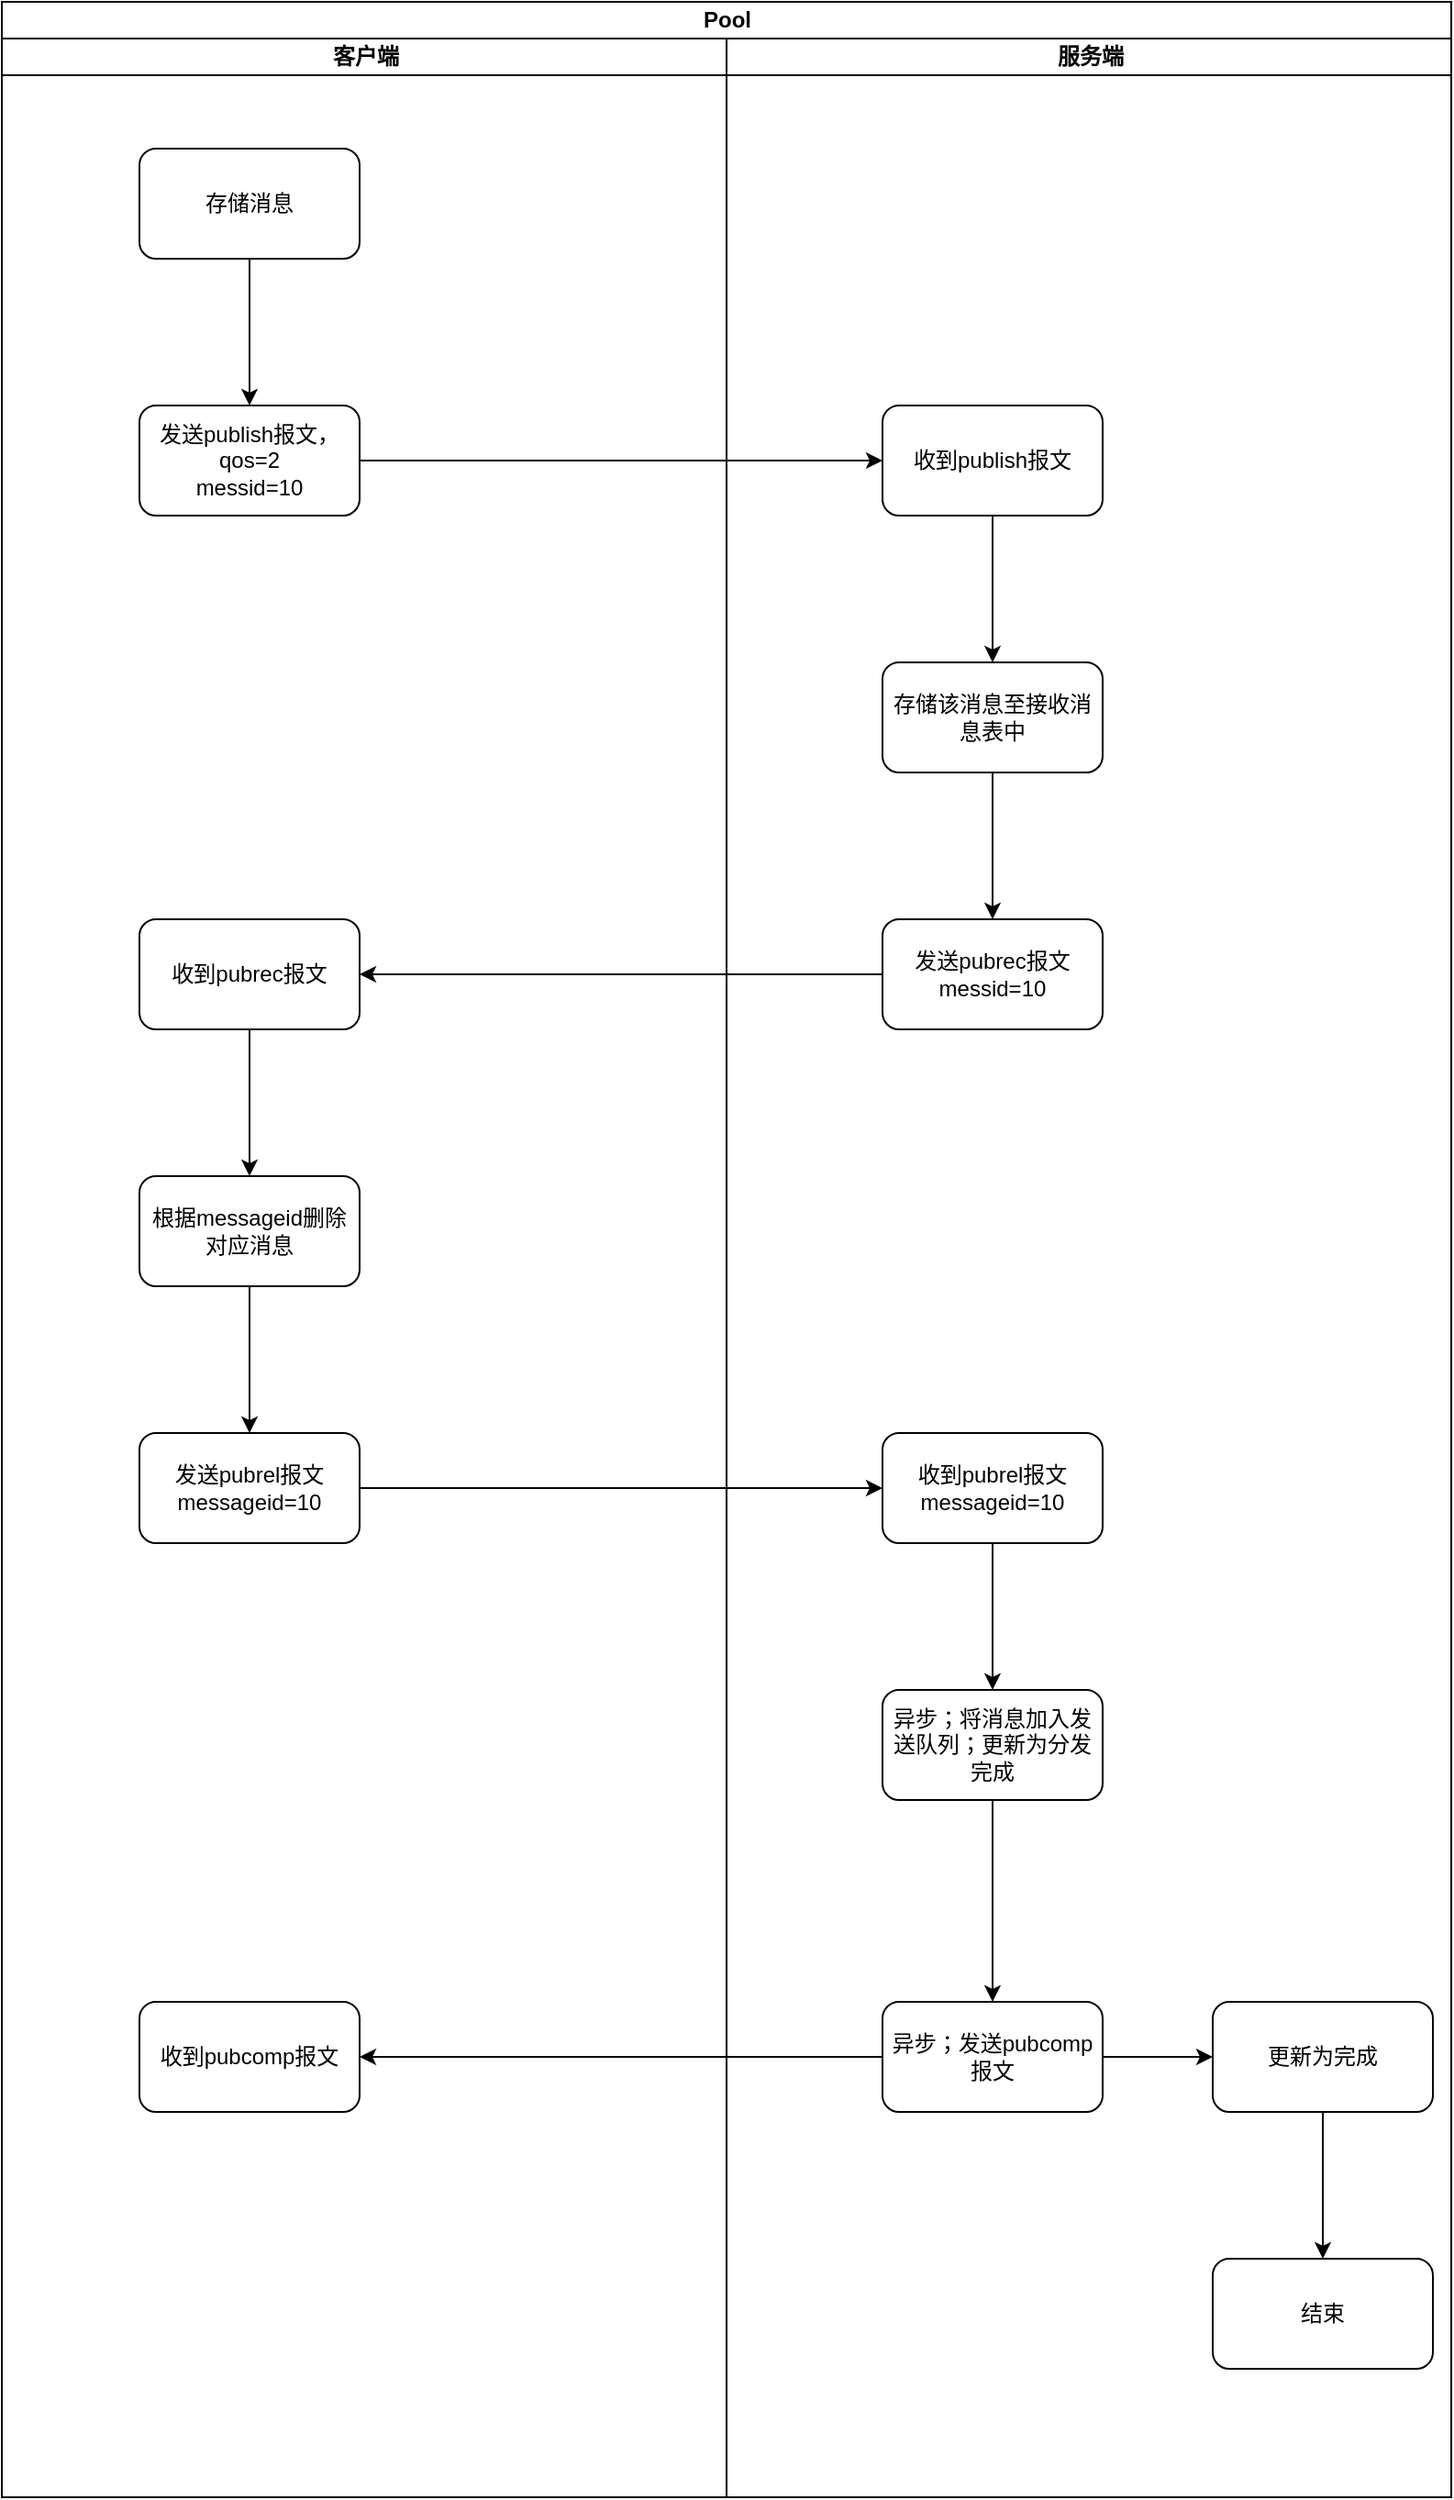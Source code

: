 <mxfile version="24.1.0" type="device" pages="3">
  <diagram name="第 1 页" id="r_o8UQvtFxvpqOVrZUgz">
    <mxGraphModel dx="1050" dy="629" grid="1" gridSize="10" guides="1" tooltips="1" connect="1" arrows="1" fold="1" page="1" pageScale="1" pageWidth="827" pageHeight="1169" math="0" shadow="0">
      <root>
        <mxCell id="0" />
        <mxCell id="1" parent="0" />
        <mxCell id="mAKHMVLMtK6Ge-_x6aDA-1" value="Pool" style="swimlane;childLayout=stackLayout;resizeParent=1;resizeParentMax=0;startSize=20;html=1;" parent="1" vertex="1">
          <mxGeometry x="240" y="180" width="790" height="1360" as="geometry" />
        </mxCell>
        <mxCell id="mAKHMVLMtK6Ge-_x6aDA-2" value="客户端" style="swimlane;startSize=20;html=1;" parent="mAKHMVLMtK6Ge-_x6aDA-1" vertex="1">
          <mxGeometry y="20" width="395" height="1340" as="geometry" />
        </mxCell>
        <mxCell id="mAKHMVLMtK6Ge-_x6aDA-7" value="" style="edgeStyle=orthogonalEdgeStyle;rounded=0;orthogonalLoop=1;jettySize=auto;html=1;" parent="mAKHMVLMtK6Ge-_x6aDA-2" source="mAKHMVLMtK6Ge-_x6aDA-5" target="mAKHMVLMtK6Ge-_x6aDA-6" edge="1">
          <mxGeometry relative="1" as="geometry" />
        </mxCell>
        <mxCell id="mAKHMVLMtK6Ge-_x6aDA-5" value="存储消息" style="rounded=1;whiteSpace=wrap;html=1;" parent="mAKHMVLMtK6Ge-_x6aDA-2" vertex="1">
          <mxGeometry x="75" y="60" width="120" height="60" as="geometry" />
        </mxCell>
        <mxCell id="mAKHMVLMtK6Ge-_x6aDA-6" value="发送publish报文，qos=2&lt;div&gt;messid=10&lt;/div&gt;" style="rounded=1;whiteSpace=wrap;html=1;" parent="mAKHMVLMtK6Ge-_x6aDA-2" vertex="1">
          <mxGeometry x="75" y="200" width="120" height="60" as="geometry" />
        </mxCell>
        <mxCell id="mAKHMVLMtK6Ge-_x6aDA-18" value="" style="edgeStyle=orthogonalEdgeStyle;rounded=0;orthogonalLoop=1;jettySize=auto;html=1;" parent="mAKHMVLMtK6Ge-_x6aDA-2" source="mAKHMVLMtK6Ge-_x6aDA-14" target="mAKHMVLMtK6Ge-_x6aDA-17" edge="1">
          <mxGeometry relative="1" as="geometry" />
        </mxCell>
        <mxCell id="mAKHMVLMtK6Ge-_x6aDA-14" value="收到pubrec报文" style="rounded=1;whiteSpace=wrap;html=1;" parent="mAKHMVLMtK6Ge-_x6aDA-2" vertex="1">
          <mxGeometry x="75" y="480" width="120" height="60" as="geometry" />
        </mxCell>
        <mxCell id="mAKHMVLMtK6Ge-_x6aDA-17" value="根据messageid删除对应消息" style="rounded=1;whiteSpace=wrap;html=1;" parent="mAKHMVLMtK6Ge-_x6aDA-2" vertex="1">
          <mxGeometry x="75" y="620" width="120" height="60" as="geometry" />
        </mxCell>
        <mxCell id="mAKHMVLMtK6Ge-_x6aDA-3" value="服务端" style="swimlane;startSize=20;html=1;" parent="mAKHMVLMtK6Ge-_x6aDA-1" vertex="1">
          <mxGeometry x="395" y="20" width="395" height="1340" as="geometry" />
        </mxCell>
        <mxCell id="mAKHMVLMtK6Ge-_x6aDA-11" value="" style="edgeStyle=orthogonalEdgeStyle;rounded=0;orthogonalLoop=1;jettySize=auto;html=1;" parent="mAKHMVLMtK6Ge-_x6aDA-3" source="mAKHMVLMtK6Ge-_x6aDA-8" target="mAKHMVLMtK6Ge-_x6aDA-10" edge="1">
          <mxGeometry relative="1" as="geometry" />
        </mxCell>
        <mxCell id="mAKHMVLMtK6Ge-_x6aDA-8" value="收到publish报文" style="rounded=1;whiteSpace=wrap;html=1;" parent="mAKHMVLMtK6Ge-_x6aDA-3" vertex="1">
          <mxGeometry x="85" y="200" width="120" height="60" as="geometry" />
        </mxCell>
        <mxCell id="mAKHMVLMtK6Ge-_x6aDA-13" value="" style="edgeStyle=orthogonalEdgeStyle;rounded=0;orthogonalLoop=1;jettySize=auto;html=1;" parent="mAKHMVLMtK6Ge-_x6aDA-3" source="mAKHMVLMtK6Ge-_x6aDA-10" target="mAKHMVLMtK6Ge-_x6aDA-12" edge="1">
          <mxGeometry relative="1" as="geometry" />
        </mxCell>
        <mxCell id="mAKHMVLMtK6Ge-_x6aDA-10" value="存储该消息至接收消息表中" style="rounded=1;whiteSpace=wrap;html=1;" parent="mAKHMVLMtK6Ge-_x6aDA-3" vertex="1">
          <mxGeometry x="85" y="340" width="120" height="60" as="geometry" />
        </mxCell>
        <mxCell id="mAKHMVLMtK6Ge-_x6aDA-12" value="发送pubrec报文&lt;div&gt;messid=10&lt;/div&gt;" style="rounded=1;whiteSpace=wrap;html=1;" parent="mAKHMVLMtK6Ge-_x6aDA-3" vertex="1">
          <mxGeometry x="85" y="480" width="120" height="60" as="geometry" />
        </mxCell>
        <mxCell id="mAKHMVLMtK6Ge-_x6aDA-24" value="" style="edgeStyle=orthogonalEdgeStyle;rounded=0;orthogonalLoop=1;jettySize=auto;html=1;" parent="mAKHMVLMtK6Ge-_x6aDA-3" source="mAKHMVLMtK6Ge-_x6aDA-21" target="mAKHMVLMtK6Ge-_x6aDA-23" edge="1">
          <mxGeometry relative="1" as="geometry" />
        </mxCell>
        <mxCell id="mAKHMVLMtK6Ge-_x6aDA-21" value="&lt;div&gt;收到pubrel报文&lt;/div&gt;&lt;div&gt;messageid=10&lt;br&gt;&lt;/div&gt;" style="rounded=1;whiteSpace=wrap;html=1;" parent="mAKHMVLMtK6Ge-_x6aDA-3" vertex="1">
          <mxGeometry x="85" y="760" width="120" height="60" as="geometry" />
        </mxCell>
        <mxCell id="1zMt2EuaKJ1wgTnv3A5y-1" style="edgeStyle=orthogonalEdgeStyle;rounded=0;orthogonalLoop=1;jettySize=auto;html=1;entryX=0.5;entryY=0;entryDx=0;entryDy=0;" parent="mAKHMVLMtK6Ge-_x6aDA-3" source="mAKHMVLMtK6Ge-_x6aDA-23" target="mAKHMVLMtK6Ge-_x6aDA-27" edge="1">
          <mxGeometry relative="1" as="geometry" />
        </mxCell>
        <mxCell id="mAKHMVLMtK6Ge-_x6aDA-23" value="异步；将消息加入发送队列；&lt;span style=&quot;background-color: initial;&quot;&gt;更新为分发完成&lt;/span&gt;" style="rounded=1;whiteSpace=wrap;html=1;" parent="mAKHMVLMtK6Ge-_x6aDA-3" vertex="1">
          <mxGeometry x="85" y="900" width="120" height="60" as="geometry" />
        </mxCell>
        <mxCell id="mAKHMVLMtK6Ge-_x6aDA-29" value="收到pubcomp报文" style="rounded=1;whiteSpace=wrap;html=1;" parent="mAKHMVLMtK6Ge-_x6aDA-3" vertex="1">
          <mxGeometry x="-320" y="1070" width="120" height="60" as="geometry" />
        </mxCell>
        <mxCell id="1zMt2EuaKJ1wgTnv3A5y-3" value="" style="edgeStyle=orthogonalEdgeStyle;rounded=0;orthogonalLoop=1;jettySize=auto;html=1;" parent="mAKHMVLMtK6Ge-_x6aDA-3" source="mAKHMVLMtK6Ge-_x6aDA-27" target="1zMt2EuaKJ1wgTnv3A5y-2" edge="1">
          <mxGeometry relative="1" as="geometry" />
        </mxCell>
        <mxCell id="mAKHMVLMtK6Ge-_x6aDA-27" value="异步；发送pubcomp报文" style="rounded=1;whiteSpace=wrap;html=1;" parent="mAKHMVLMtK6Ge-_x6aDA-3" vertex="1">
          <mxGeometry x="85" y="1070" width="120" height="60" as="geometry" />
        </mxCell>
        <mxCell id="8HQ4HJSVuBHQPhNbG2Ok-2" value="" style="edgeStyle=orthogonalEdgeStyle;rounded=0;orthogonalLoop=1;jettySize=auto;html=1;" parent="mAKHMVLMtK6Ge-_x6aDA-3" source="1zMt2EuaKJ1wgTnv3A5y-2" target="8HQ4HJSVuBHQPhNbG2Ok-1" edge="1">
          <mxGeometry relative="1" as="geometry" />
        </mxCell>
        <mxCell id="1zMt2EuaKJ1wgTnv3A5y-2" value="更新为完成" style="rounded=1;whiteSpace=wrap;html=1;" parent="mAKHMVLMtK6Ge-_x6aDA-3" vertex="1">
          <mxGeometry x="265" y="1070" width="120" height="60" as="geometry" />
        </mxCell>
        <mxCell id="mAKHMVLMtK6Ge-_x6aDA-30" value="" style="edgeStyle=orthogonalEdgeStyle;rounded=0;orthogonalLoop=1;jettySize=auto;html=1;" parent="mAKHMVLMtK6Ge-_x6aDA-3" source="mAKHMVLMtK6Ge-_x6aDA-27" target="mAKHMVLMtK6Ge-_x6aDA-29" edge="1">
          <mxGeometry relative="1" as="geometry" />
        </mxCell>
        <mxCell id="8HQ4HJSVuBHQPhNbG2Ok-1" value="结束" style="rounded=1;whiteSpace=wrap;html=1;" parent="mAKHMVLMtK6Ge-_x6aDA-3" vertex="1">
          <mxGeometry x="265" y="1210" width="120" height="60" as="geometry" />
        </mxCell>
        <mxCell id="mAKHMVLMtK6Ge-_x6aDA-9" value="" style="edgeStyle=orthogonalEdgeStyle;rounded=0;orthogonalLoop=1;jettySize=auto;html=1;" parent="mAKHMVLMtK6Ge-_x6aDA-1" source="mAKHMVLMtK6Ge-_x6aDA-6" target="mAKHMVLMtK6Ge-_x6aDA-8" edge="1">
          <mxGeometry relative="1" as="geometry" />
        </mxCell>
        <mxCell id="mAKHMVLMtK6Ge-_x6aDA-15" value="" style="edgeStyle=orthogonalEdgeStyle;rounded=0;orthogonalLoop=1;jettySize=auto;html=1;" parent="mAKHMVLMtK6Ge-_x6aDA-1" source="mAKHMVLMtK6Ge-_x6aDA-12" target="mAKHMVLMtK6Ge-_x6aDA-14" edge="1">
          <mxGeometry relative="1" as="geometry" />
        </mxCell>
        <mxCell id="mAKHMVLMtK6Ge-_x6aDA-22" value="" style="edgeStyle=orthogonalEdgeStyle;rounded=0;orthogonalLoop=1;jettySize=auto;html=1;" parent="1" source="mAKHMVLMtK6Ge-_x6aDA-19" target="mAKHMVLMtK6Ge-_x6aDA-21" edge="1">
          <mxGeometry relative="1" as="geometry" />
        </mxCell>
        <mxCell id="mAKHMVLMtK6Ge-_x6aDA-19" value="发送pubrel报文&lt;div&gt;messageid=10&lt;br&gt;&lt;/div&gt;" style="rounded=1;whiteSpace=wrap;html=1;" parent="1" vertex="1">
          <mxGeometry x="315" y="960" width="120" height="60" as="geometry" />
        </mxCell>
        <mxCell id="mAKHMVLMtK6Ge-_x6aDA-20" value="" style="edgeStyle=orthogonalEdgeStyle;rounded=0;orthogonalLoop=1;jettySize=auto;html=1;" parent="1" source="mAKHMVLMtK6Ge-_x6aDA-17" target="mAKHMVLMtK6Ge-_x6aDA-19" edge="1">
          <mxGeometry relative="1" as="geometry" />
        </mxCell>
      </root>
    </mxGraphModel>
  </diagram>
  <diagram id="Iz-9bmdeSUi0aMUltrym" name="入站消息">
    <mxGraphModel dx="1500" dy="899" grid="1" gridSize="10" guides="1" tooltips="1" connect="1" arrows="1" fold="1" page="1" pageScale="1" pageWidth="827" pageHeight="1169" math="0" shadow="0">
      <root>
        <mxCell id="0" />
        <mxCell id="1" parent="0" />
        <mxCell id="1gW2VRtvyYrI0hko0n37-1" value="服务端" style="swimlane;whiteSpace=wrap;html=1;startSize=23;" parent="1" vertex="1">
          <mxGeometry x="414" y="240" width="1330" height="1860" as="geometry" />
        </mxCell>
        <mxCell id="1gW2VRtvyYrI0hko0n37-44" value="qos=1" style="edgeStyle=orthogonalEdgeStyle;rounded=0;orthogonalLoop=1;jettySize=auto;html=1;entryX=0.5;entryY=0;entryDx=0;entryDy=0;" parent="1gW2VRtvyYrI0hko0n37-1" source="1gW2VRtvyYrI0hko0n37-46" target="1gW2VRtvyYrI0hko0n37-57" edge="1">
          <mxGeometry relative="1" as="geometry">
            <mxPoint x="450" y="440.0" as="targetPoint" />
          </mxGeometry>
        </mxCell>
        <mxCell id="X0EUJa06m1-xp4byixtA-36" value="" style="edgeStyle=orthogonalEdgeStyle;rounded=0;orthogonalLoop=1;jettySize=auto;html=1;" edge="1" parent="1gW2VRtvyYrI0hko0n37-1" source="1gW2VRtvyYrI0hko0n37-46" target="X0EUJa06m1-xp4byixtA-35">
          <mxGeometry relative="1" as="geometry" />
        </mxCell>
        <mxCell id="X0EUJa06m1-xp4byixtA-44" value="qos=2" style="edgeLabel;html=1;align=center;verticalAlign=middle;resizable=0;points=[];" vertex="1" connectable="0" parent="X0EUJa06m1-xp4byixtA-36">
          <mxGeometry x="-0.124" y="2" relative="1" as="geometry">
            <mxPoint as="offset" />
          </mxGeometry>
        </mxCell>
        <mxCell id="1gW2VRtvyYrI0hko0n37-46" value="收到publish消息" style="rounded=1;whiteSpace=wrap;html=1;" parent="1gW2VRtvyYrI0hko0n37-1" vertex="1">
          <mxGeometry x="390" y="300" width="120" height="60" as="geometry" />
        </mxCell>
        <mxCell id="X0EUJa06m1-xp4byixtA-16" value="" style="edgeStyle=orthogonalEdgeStyle;rounded=0;orthogonalLoop=1;jettySize=auto;html=1;" edge="1" parent="1gW2VRtvyYrI0hko0n37-1" source="1gW2VRtvyYrI0hko0n37-57" target="X0EUJa06m1-xp4byixtA-11">
          <mxGeometry relative="1" as="geometry" />
        </mxCell>
        <mxCell id="1gW2VRtvyYrI0hko0n37-57" value="按messageId、clientId、未完成查询消息" style="rounded=1;whiteSpace=wrap;html=1;" parent="1gW2VRtvyYrI0hko0n37-1" vertex="1">
          <mxGeometry x="390" y="450" width="120" height="70" as="geometry" />
        </mxCell>
        <mxCell id="X0EUJa06m1-xp4byixtA-9" value="否" style="edgeStyle=orthogonalEdgeStyle;rounded=0;orthogonalLoop=1;jettySize=auto;html=1;" edge="1" parent="1gW2VRtvyYrI0hko0n37-1" source="X0EUJa06m1-xp4byixtA-11" target="X0EUJa06m1-xp4byixtA-12">
          <mxGeometry relative="1" as="geometry" />
        </mxCell>
        <mxCell id="X0EUJa06m1-xp4byixtA-30" value="" style="edgeStyle=orthogonalEdgeStyle;rounded=0;orthogonalLoop=1;jettySize=auto;html=1;" edge="1" parent="1gW2VRtvyYrI0hko0n37-1" source="X0EUJa06m1-xp4byixtA-11" target="X0EUJa06m1-xp4byixtA-29">
          <mxGeometry relative="1" as="geometry" />
        </mxCell>
        <mxCell id="X0EUJa06m1-xp4byixtA-31" value="是" style="edgeLabel;html=1;align=center;verticalAlign=middle;resizable=0;points=[];" vertex="1" connectable="0" parent="X0EUJa06m1-xp4byixtA-30">
          <mxGeometry x="-0.15" y="-1" relative="1" as="geometry">
            <mxPoint as="offset" />
          </mxGeometry>
        </mxCell>
        <mxCell id="X0EUJa06m1-xp4byixtA-11" value="消息是否存在" style="rounded=1;whiteSpace=wrap;html=1;" vertex="1" parent="1gW2VRtvyYrI0hko0n37-1">
          <mxGeometry x="390" y="590" width="120" height="70" as="geometry" />
        </mxCell>
        <mxCell id="kxr4eILlTsXIrx0KBxXS-9" style="rounded=0;orthogonalLoop=1;jettySize=auto;html=1;exitX=0;exitY=1;exitDx=0;exitDy=0;entryX=1;entryY=0;entryDx=0;entryDy=0;" edge="1" parent="1gW2VRtvyYrI0hko0n37-1" source="X0EUJa06m1-xp4byixtA-12" target="kxr4eILlTsXIrx0KBxXS-4">
          <mxGeometry relative="1" as="geometry" />
        </mxCell>
        <mxCell id="X0EUJa06m1-xp4byixtA-12" value="作为新消息从处理：&lt;div&gt;增加分发消息的调度任务&lt;/div&gt;" style="rounded=1;whiteSpace=wrap;html=1;" vertex="1" parent="1gW2VRtvyYrI0hko0n37-1">
          <mxGeometry x="390" y="740" width="120" height="70" as="geometry" />
        </mxCell>
        <mxCell id="X0EUJa06m1-xp4byixtA-17" value="结束" style="rounded=1;whiteSpace=wrap;html=1;" vertex="1" parent="1gW2VRtvyYrI0hko0n37-1">
          <mxGeometry x="390" y="890" width="120" height="70" as="geometry" />
        </mxCell>
        <mxCell id="X0EUJa06m1-xp4byixtA-48" value="" style="edgeStyle=orthogonalEdgeStyle;rounded=0;orthogonalLoop=1;jettySize=auto;html=1;" edge="1" parent="1gW2VRtvyYrI0hko0n37-1" source="X0EUJa06m1-xp4byixtA-29" target="X0EUJa06m1-xp4byixtA-38">
          <mxGeometry relative="1" as="geometry" />
        </mxCell>
        <mxCell id="X0EUJa06m1-xp4byixtA-49" value="是" style="edgeLabel;html=1;align=center;verticalAlign=middle;resizable=0;points=[];" vertex="1" connectable="0" parent="X0EUJa06m1-xp4byixtA-48">
          <mxGeometry x="-0.066" y="1" relative="1" as="geometry">
            <mxPoint y="1" as="offset" />
          </mxGeometry>
        </mxCell>
        <mxCell id="kxr4eILlTsXIrx0KBxXS-8" style="edgeStyle=orthogonalEdgeStyle;rounded=0;orthogonalLoop=1;jettySize=auto;html=1;exitX=0;exitY=0.5;exitDx=0;exitDy=0;entryX=0.5;entryY=1;entryDx=0;entryDy=0;" edge="1" parent="1gW2VRtvyYrI0hko0n37-1" source="X0EUJa06m1-xp4byixtA-29" target="X0EUJa06m1-xp4byixtA-17">
          <mxGeometry relative="1" as="geometry">
            <Array as="points">
              <mxPoint x="90" y="625" />
              <mxPoint x="90" y="980" />
              <mxPoint x="450" y="980" />
            </Array>
          </mxGeometry>
        </mxCell>
        <mxCell id="X0EUJa06m1-xp4byixtA-29" value="消息的qos与报文的是否一致" style="rounded=1;whiteSpace=wrap;html=1;" vertex="1" parent="1gW2VRtvyYrI0hko0n37-1">
          <mxGeometry x="190" y="590" width="120" height="70" as="geometry" />
        </mxCell>
        <mxCell id="X0EUJa06m1-xp4byixtA-51" value="" style="edgeStyle=orthogonalEdgeStyle;rounded=0;orthogonalLoop=1;jettySize=auto;html=1;" edge="1" parent="1gW2VRtvyYrI0hko0n37-1" source="X0EUJa06m1-xp4byixtA-35" target="X0EUJa06m1-xp4byixtA-50">
          <mxGeometry relative="1" as="geometry" />
        </mxCell>
        <mxCell id="X0EUJa06m1-xp4byixtA-35" value="按messageId、clientId、未完成查询消息" style="rounded=1;whiteSpace=wrap;html=1;" vertex="1" parent="1gW2VRtvyYrI0hko0n37-1">
          <mxGeometry x="590" y="300" width="120" height="60" as="geometry" />
        </mxCell>
        <mxCell id="kxr4eILlTsXIrx0KBxXS-1" value="" style="edgeStyle=orthogonalEdgeStyle;rounded=0;orthogonalLoop=1;jettySize=auto;html=1;" edge="1" parent="1gW2VRtvyYrI0hko0n37-1" source="X0EUJa06m1-xp4byixtA-38" target="X0EUJa06m1-xp4byixtA-12">
          <mxGeometry relative="1" as="geometry" />
        </mxCell>
        <mxCell id="kxr4eILlTsXIrx0KBxXS-2" value="是" style="edgeLabel;html=1;align=center;verticalAlign=middle;resizable=0;points=[];" vertex="1" connectable="0" parent="kxr4eILlTsXIrx0KBxXS-1">
          <mxGeometry x="-0.035" relative="1" as="geometry">
            <mxPoint as="offset" />
          </mxGeometry>
        </mxCell>
        <mxCell id="kxr4eILlTsXIrx0KBxXS-5" value="" style="edgeStyle=orthogonalEdgeStyle;rounded=0;orthogonalLoop=1;jettySize=auto;html=1;" edge="1" parent="1gW2VRtvyYrI0hko0n37-1" source="X0EUJa06m1-xp4byixtA-38" target="kxr4eILlTsXIrx0KBxXS-4">
          <mxGeometry relative="1" as="geometry" />
        </mxCell>
        <mxCell id="kxr4eILlTsXIrx0KBxXS-6" value="否" style="edgeLabel;html=1;align=center;verticalAlign=middle;resizable=0;points=[];" vertex="1" connectable="0" parent="kxr4eILlTsXIrx0KBxXS-5">
          <mxGeometry x="0.005" y="-5" relative="1" as="geometry">
            <mxPoint as="offset" />
          </mxGeometry>
        </mxCell>
        <mxCell id="X0EUJa06m1-xp4byixtA-38" value="是否发送puback" style="rounded=1;whiteSpace=wrap;html=1;" vertex="1" parent="1gW2VRtvyYrI0hko0n37-1">
          <mxGeometry x="190" y="740" width="120" height="70" as="geometry" />
        </mxCell>
        <mxCell id="X0EUJa06m1-xp4byixtA-57" value="" style="edgeStyle=orthogonalEdgeStyle;rounded=0;orthogonalLoop=1;jettySize=auto;html=1;" edge="1" parent="1gW2VRtvyYrI0hko0n37-1" source="X0EUJa06m1-xp4byixtA-50" target="X0EUJa06m1-xp4byixtA-56">
          <mxGeometry relative="1" as="geometry" />
        </mxCell>
        <mxCell id="X0EUJa06m1-xp4byixtA-58" value="是" style="edgeLabel;html=1;align=center;verticalAlign=middle;resizable=0;points=[];" vertex="1" connectable="0" parent="X0EUJa06m1-xp4byixtA-57">
          <mxGeometry x="-0.283" relative="1" as="geometry">
            <mxPoint as="offset" />
          </mxGeometry>
        </mxCell>
        <mxCell id="X0EUJa06m1-xp4byixtA-60" value="" style="edgeStyle=orthogonalEdgeStyle;rounded=0;orthogonalLoop=1;jettySize=auto;html=1;" edge="1" parent="1gW2VRtvyYrI0hko0n37-1" source="X0EUJa06m1-xp4byixtA-50" target="X0EUJa06m1-xp4byixtA-59">
          <mxGeometry relative="1" as="geometry" />
        </mxCell>
        <mxCell id="X0EUJa06m1-xp4byixtA-61" value="否" style="edgeLabel;html=1;align=center;verticalAlign=middle;resizable=0;points=[];" vertex="1" connectable="0" parent="X0EUJa06m1-xp4byixtA-60">
          <mxGeometry x="-0.045" y="1" relative="1" as="geometry">
            <mxPoint as="offset" />
          </mxGeometry>
        </mxCell>
        <mxCell id="X0EUJa06m1-xp4byixtA-50" value="消息是否存在" style="rounded=1;whiteSpace=wrap;html=1;" vertex="1" parent="1gW2VRtvyYrI0hko0n37-1">
          <mxGeometry x="590" y="455" width="120" height="60" as="geometry" />
        </mxCell>
        <mxCell id="kxr4eILlTsXIrx0KBxXS-12" value="" style="edgeStyle=orthogonalEdgeStyle;rounded=0;orthogonalLoop=1;jettySize=auto;html=1;entryX=0.5;entryY=0;entryDx=0;entryDy=0;" edge="1" parent="1gW2VRtvyYrI0hko0n37-1" source="X0EUJa06m1-xp4byixtA-56" target="kxr4eILlTsXIrx0KBxXS-17">
          <mxGeometry relative="1" as="geometry">
            <mxPoint x="650" y="735" as="targetPoint" />
          </mxGeometry>
        </mxCell>
        <mxCell id="kxr4eILlTsXIrx0KBxXS-14" value="是" style="edgeLabel;html=1;align=center;verticalAlign=middle;resizable=0;points=[];" vertex="1" connectable="0" parent="kxr4eILlTsXIrx0KBxXS-12">
          <mxGeometry x="-0.199" y="-1" relative="1" as="geometry">
            <mxPoint as="offset" />
          </mxGeometry>
        </mxCell>
        <mxCell id="WIpSAVuzxPtCRvBmLZ0k-4" style="edgeStyle=orthogonalEdgeStyle;rounded=0;orthogonalLoop=1;jettySize=auto;html=1;exitX=0;exitY=0.5;exitDx=0;exitDy=0;entryX=1;entryY=0.5;entryDx=0;entryDy=0;" edge="1" parent="1gW2VRtvyYrI0hko0n37-1" source="X0EUJa06m1-xp4byixtA-56" target="X0EUJa06m1-xp4byixtA-17">
          <mxGeometry relative="1" as="geometry" />
        </mxCell>
        <mxCell id="WIpSAVuzxPtCRvBmLZ0k-5" value="否" style="edgeLabel;html=1;align=center;verticalAlign=middle;resizable=0;points=[];" vertex="1" connectable="0" parent="WIpSAVuzxPtCRvBmLZ0k-4">
          <mxGeometry x="-0.317" y="-1" relative="1" as="geometry">
            <mxPoint as="offset" />
          </mxGeometry>
        </mxCell>
        <mxCell id="X0EUJa06m1-xp4byixtA-56" value="消息的qos与报文的是否一致" style="rounded=1;whiteSpace=wrap;html=1;" vertex="1" parent="1gW2VRtvyYrI0hko0n37-1">
          <mxGeometry x="590" y="595" width="120" height="60" as="geometry" />
        </mxCell>
        <mxCell id="WIpSAVuzxPtCRvBmLZ0k-6" style="edgeStyle=orthogonalEdgeStyle;rounded=0;orthogonalLoop=1;jettySize=auto;html=1;entryX=1;entryY=0.5;entryDx=0;entryDy=0;" edge="1" parent="1gW2VRtvyYrI0hko0n37-1" source="X0EUJa06m1-xp4byixtA-59" target="kxr4eILlTsXIrx0KBxXS-17">
          <mxGeometry relative="1" as="geometry">
            <Array as="points">
              <mxPoint x="850" y="770" />
            </Array>
          </mxGeometry>
        </mxCell>
        <mxCell id="X0EUJa06m1-xp4byixtA-59" value="存入receive_message表" style="rounded=1;whiteSpace=wrap;html=1;" vertex="1" parent="1gW2VRtvyYrI0hko0n37-1">
          <mxGeometry x="790" y="455" width="120" height="60" as="geometry" />
        </mxCell>
        <mxCell id="X0EUJa06m1-xp4byixtA-70" value="" style="edgeStyle=orthogonalEdgeStyle;rounded=0;orthogonalLoop=1;jettySize=auto;html=1;" edge="1" parent="1gW2VRtvyYrI0hko0n37-1" source="X0EUJa06m1-xp4byixtA-67" target="X0EUJa06m1-xp4byixtA-69">
          <mxGeometry relative="1" as="geometry" />
        </mxCell>
        <mxCell id="X0EUJa06m1-xp4byixtA-67" value="收到pubrel消息" style="rounded=1;whiteSpace=wrap;html=1;" vertex="1" parent="1gW2VRtvyYrI0hko0n37-1">
          <mxGeometry x="390.0" y="1110" width="120" height="60" as="geometry" />
        </mxCell>
        <mxCell id="X0EUJa06m1-xp4byixtA-95" value="" style="edgeStyle=orthogonalEdgeStyle;rounded=0;orthogonalLoop=1;jettySize=auto;html=1;" edge="1" parent="1gW2VRtvyYrI0hko0n37-1" source="X0EUJa06m1-xp4byixtA-69" target="X0EUJa06m1-xp4byixtA-94">
          <mxGeometry relative="1" as="geometry" />
        </mxCell>
        <mxCell id="X0EUJa06m1-xp4byixtA-69" value="按照clientId、mesageId、未完成查询消息" style="rounded=1;whiteSpace=wrap;html=1;" vertex="1" parent="1gW2VRtvyYrI0hko0n37-1">
          <mxGeometry x="390.0" y="1250" width="120" height="60" as="geometry" />
        </mxCell>
        <mxCell id="X0EUJa06m1-xp4byixtA-97" value="" style="edgeStyle=orthogonalEdgeStyle;rounded=0;orthogonalLoop=1;jettySize=auto;html=1;" edge="1" parent="1gW2VRtvyYrI0hko0n37-1" source="X0EUJa06m1-xp4byixtA-94" target="X0EUJa06m1-xp4byixtA-96">
          <mxGeometry relative="1" as="geometry" />
        </mxCell>
        <mxCell id="X0EUJa06m1-xp4byixtA-101" value="是" style="edgeLabel;html=1;align=center;verticalAlign=middle;resizable=0;points=[];" vertex="1" connectable="0" parent="X0EUJa06m1-xp4byixtA-97">
          <mxGeometry x="-0.153" relative="1" as="geometry">
            <mxPoint as="offset" />
          </mxGeometry>
        </mxCell>
        <mxCell id="X0EUJa06m1-xp4byixtA-99" value="" style="edgeStyle=orthogonalEdgeStyle;rounded=0;orthogonalLoop=1;jettySize=auto;html=1;" edge="1" parent="1gW2VRtvyYrI0hko0n37-1" source="X0EUJa06m1-xp4byixtA-94" target="X0EUJa06m1-xp4byixtA-98">
          <mxGeometry relative="1" as="geometry" />
        </mxCell>
        <mxCell id="X0EUJa06m1-xp4byixtA-100" value="否" style="edgeLabel;html=1;align=center;verticalAlign=middle;resizable=0;points=[];" vertex="1" connectable="0" parent="X0EUJa06m1-xp4byixtA-99">
          <mxGeometry x="-0.278" y="3" relative="1" as="geometry">
            <mxPoint as="offset" />
          </mxGeometry>
        </mxCell>
        <mxCell id="X0EUJa06m1-xp4byixtA-94" value="消息是否存在" style="rounded=1;whiteSpace=wrap;html=1;" vertex="1" parent="1gW2VRtvyYrI0hko0n37-1">
          <mxGeometry x="390.0" y="1390" width="120" height="60" as="geometry" />
        </mxCell>
        <mxCell id="WIpSAVuzxPtCRvBmLZ0k-10" value="" style="edgeStyle=orthogonalEdgeStyle;rounded=0;orthogonalLoop=1;jettySize=auto;html=1;entryX=0;entryY=0.5;entryDx=0;entryDy=0;" edge="1" parent="1gW2VRtvyYrI0hko0n37-1" source="X0EUJa06m1-xp4byixtA-96" target="WIpSAVuzxPtCRvBmLZ0k-16">
          <mxGeometry relative="1" as="geometry">
            <mxPoint x="450.0" y="1670" as="targetPoint" />
            <Array as="points">
              <mxPoint x="450" y="1700" />
            </Array>
          </mxGeometry>
        </mxCell>
        <mxCell id="WIpSAVuzxPtCRvBmLZ0k-11" value="是" style="edgeLabel;html=1;align=center;verticalAlign=middle;resizable=0;points=[];" vertex="1" connectable="0" parent="WIpSAVuzxPtCRvBmLZ0k-10">
          <mxGeometry x="0.2" y="4" relative="1" as="geometry">
            <mxPoint as="offset" />
          </mxGeometry>
        </mxCell>
        <mxCell id="WIpSAVuzxPtCRvBmLZ0k-13" value="" style="edgeStyle=orthogonalEdgeStyle;rounded=0;orthogonalLoop=1;jettySize=auto;html=1;" edge="1" parent="1gW2VRtvyYrI0hko0n37-1" source="X0EUJa06m1-xp4byixtA-96" target="WIpSAVuzxPtCRvBmLZ0k-12">
          <mxGeometry relative="1" as="geometry" />
        </mxCell>
        <mxCell id="WIpSAVuzxPtCRvBmLZ0k-14" value="否" style="edgeLabel;html=1;align=center;verticalAlign=middle;resizable=0;points=[];" vertex="1" connectable="0" parent="WIpSAVuzxPtCRvBmLZ0k-13">
          <mxGeometry x="-0.109" relative="1" as="geometry">
            <mxPoint as="offset" />
          </mxGeometry>
        </mxCell>
        <mxCell id="X0EUJa06m1-xp4byixtA-96" value="是否已收到pubrel" style="rounded=1;whiteSpace=wrap;html=1;" vertex="1" parent="1gW2VRtvyYrI0hko0n37-1">
          <mxGeometry x="390.0" y="1530" width="120" height="60" as="geometry" />
        </mxCell>
        <mxCell id="X0EUJa06m1-xp4byixtA-98" value="结束" style="rounded=1;whiteSpace=wrap;html=1;" vertex="1" parent="1gW2VRtvyYrI0hko0n37-1">
          <mxGeometry x="590.0" y="1390" width="120" height="60" as="geometry" />
        </mxCell>
        <mxCell id="kxr4eILlTsXIrx0KBxXS-7" value="" style="edgeStyle=orthogonalEdgeStyle;rounded=0;orthogonalLoop=1;jettySize=auto;html=1;" edge="1" parent="1gW2VRtvyYrI0hko0n37-1" source="kxr4eILlTsXIrx0KBxXS-4" target="X0EUJa06m1-xp4byixtA-17">
          <mxGeometry relative="1" as="geometry" />
        </mxCell>
        <mxCell id="kxr4eILlTsXIrx0KBxXS-4" value="发送 puback；成功发送后将状态置为已发送；置为已完成" style="rounded=1;whiteSpace=wrap;html=1;" vertex="1" parent="1gW2VRtvyYrI0hko0n37-1">
          <mxGeometry x="190" y="890" width="120" height="70" as="geometry" />
        </mxCell>
        <mxCell id="WIpSAVuzxPtCRvBmLZ0k-7" style="edgeStyle=orthogonalEdgeStyle;rounded=0;orthogonalLoop=1;jettySize=auto;html=1;entryX=1;entryY=0.5;entryDx=0;entryDy=0;" edge="1" parent="1gW2VRtvyYrI0hko0n37-1" source="kxr4eILlTsXIrx0KBxXS-17" target="X0EUJa06m1-xp4byixtA-17">
          <mxGeometry relative="1" as="geometry">
            <Array as="points">
              <mxPoint x="646" y="925" />
            </Array>
          </mxGeometry>
        </mxCell>
        <mxCell id="kxr4eILlTsXIrx0KBxXS-17" value="重新发送PUBREC报文" style="rounded=1;whiteSpace=wrap;html=1;" vertex="1" parent="1gW2VRtvyYrI0hko0n37-1">
          <mxGeometry x="590" y="740" width="120" height="60" as="geometry" />
        </mxCell>
        <mxCell id="WIpSAVuzxPtCRvBmLZ0k-17" value="" style="edgeStyle=orthogonalEdgeStyle;rounded=0;orthogonalLoop=1;jettySize=auto;html=1;" edge="1" parent="1gW2VRtvyYrI0hko0n37-1" source="WIpSAVuzxPtCRvBmLZ0k-12" target="WIpSAVuzxPtCRvBmLZ0k-16">
          <mxGeometry relative="1" as="geometry" />
        </mxCell>
        <mxCell id="WIpSAVuzxPtCRvBmLZ0k-12" value="增加消息分发异步任务，并置为以收到pubrel" style="rounded=1;whiteSpace=wrap;html=1;" vertex="1" parent="1gW2VRtvyYrI0hko0n37-1">
          <mxGeometry x="590.0" y="1530" width="120" height="60" as="geometry" />
        </mxCell>
        <mxCell id="WIpSAVuzxPtCRvBmLZ0k-19" style="edgeStyle=orthogonalEdgeStyle;rounded=0;orthogonalLoop=1;jettySize=auto;html=1;entryX=1;entryY=0.5;entryDx=0;entryDy=0;" edge="1" parent="1gW2VRtvyYrI0hko0n37-1" source="WIpSAVuzxPtCRvBmLZ0k-16" target="X0EUJa06m1-xp4byixtA-98">
          <mxGeometry relative="1" as="geometry">
            <Array as="points">
              <mxPoint x="776" y="1700" />
              <mxPoint x="776" y="1420" />
            </Array>
          </mxGeometry>
        </mxCell>
        <mxCell id="WIpSAVuzxPtCRvBmLZ0k-16" value="发送pubcomp；成功发送后，将状态置为已发送；置为已完成" style="rounded=1;whiteSpace=wrap;html=1;" vertex="1" parent="1gW2VRtvyYrI0hko0n37-1">
          <mxGeometry x="590.0" y="1670" width="120" height="60" as="geometry" />
        </mxCell>
        <mxCell id="L8RIJBLnHmYHky14_Mc6-2" value="客户端" style="swimlane;whiteSpace=wrap;html=1;" parent="1" vertex="1">
          <mxGeometry x="70" y="240" width="340" height="1860" as="geometry" />
        </mxCell>
        <mxCell id="L8RIJBLnHmYHky14_Mc6-1" value="发送publish消息" style="rounded=1;whiteSpace=wrap;html=1;" parent="L8RIJBLnHmYHky14_Mc6-2" vertex="1">
          <mxGeometry x="110.0" y="90" width="120" height="60" as="geometry" />
        </mxCell>
        <mxCell id="X0EUJa06m1-xp4byixtA-64" value="发送pubrel消息" style="rounded=1;whiteSpace=wrap;html=1;" vertex="1" parent="L8RIJBLnHmYHky14_Mc6-2">
          <mxGeometry x="110.0" y="1110" width="120" height="60" as="geometry" />
        </mxCell>
        <mxCell id="L8RIJBLnHmYHky14_Mc6-3" style="edgeStyle=orthogonalEdgeStyle;rounded=0;orthogonalLoop=1;jettySize=auto;html=1;entryX=0.5;entryY=0;entryDx=0;entryDy=0;" parent="1" source="L8RIJBLnHmYHky14_Mc6-1" target="1gW2VRtvyYrI0hko0n37-46" edge="1">
          <mxGeometry relative="1" as="geometry" />
        </mxCell>
        <mxCell id="X0EUJa06m1-xp4byixtA-68" style="edgeStyle=orthogonalEdgeStyle;rounded=0;orthogonalLoop=1;jettySize=auto;html=1;entryX=0;entryY=0.5;entryDx=0;entryDy=0;" edge="1" parent="1" source="X0EUJa06m1-xp4byixtA-64" target="X0EUJa06m1-xp4byixtA-67">
          <mxGeometry relative="1" as="geometry" />
        </mxCell>
      </root>
    </mxGraphModel>
  </diagram>
  <diagram id="K6ayVnm4Q7NiHEKUyF0k" name="出站消息">
    <mxGraphModel dx="1050" dy="629" grid="1" gridSize="10" guides="1" tooltips="1" connect="1" arrows="1" fold="1" page="1" pageScale="1" pageWidth="827" pageHeight="1169" math="0" shadow="0">
      <root>
        <mxCell id="0" />
        <mxCell id="1" parent="0" />
      </root>
    </mxGraphModel>
  </diagram>
</mxfile>
